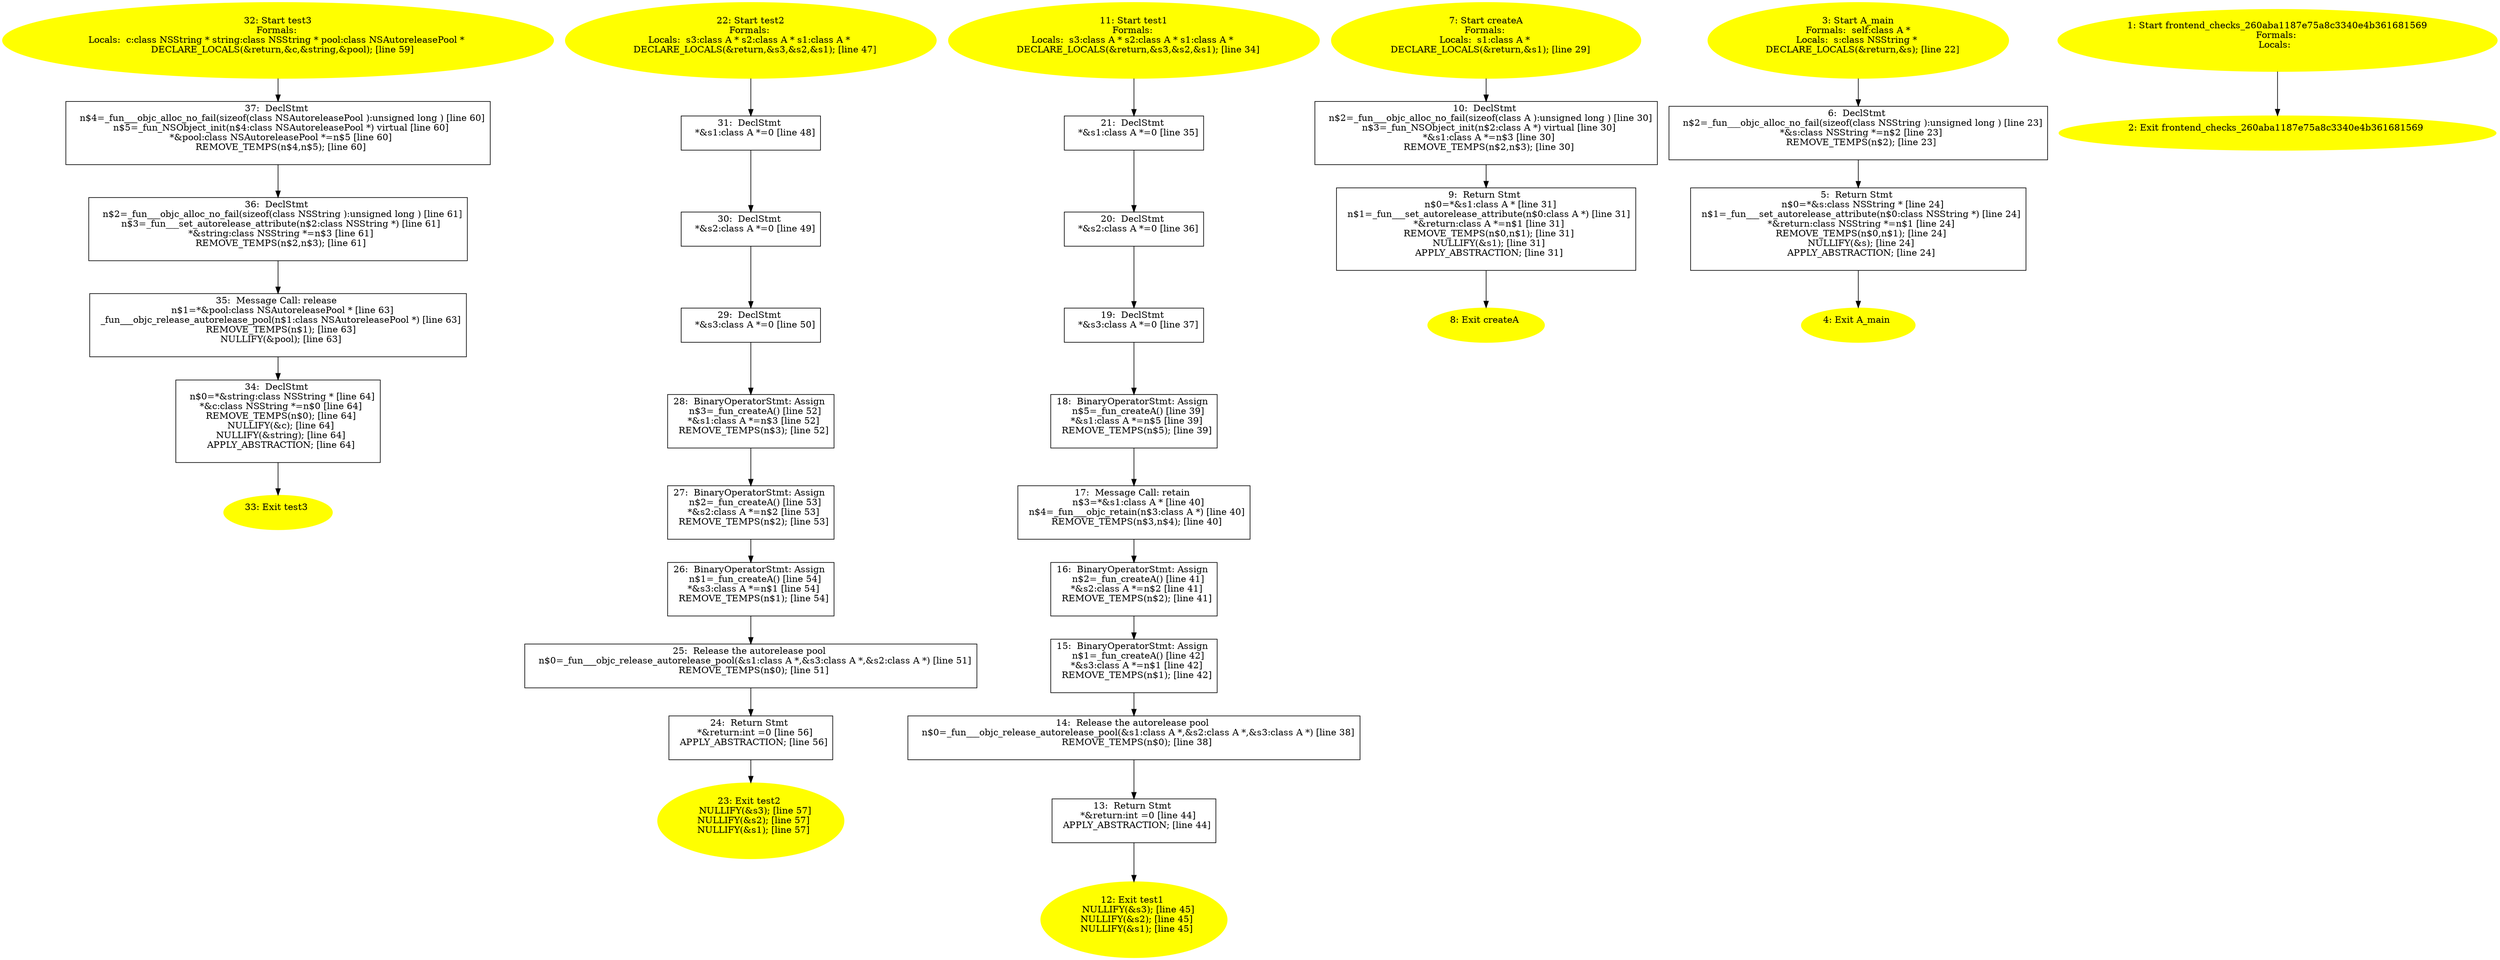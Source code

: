 /* @generated */
digraph iCFG {
37 [label="37:  DeclStmt \n   n$4=_fun___objc_alloc_no_fail(sizeof(class NSAutoreleasePool ):unsigned long ) [line 60]\n  n$5=_fun_NSObject_init(n$4:class NSAutoreleasePool *) virtual [line 60]\n  *&pool:class NSAutoreleasePool *=n$5 [line 60]\n  REMOVE_TEMPS(n$4,n$5); [line 60]\n " shape="box"]
	

	 37 -> 36 ;
36 [label="36:  DeclStmt \n   n$2=_fun___objc_alloc_no_fail(sizeof(class NSString ):unsigned long ) [line 61]\n  n$3=_fun___set_autorelease_attribute(n$2:class NSString *) [line 61]\n  *&string:class NSString *=n$3 [line 61]\n  REMOVE_TEMPS(n$2,n$3); [line 61]\n " shape="box"]
	

	 36 -> 35 ;
35 [label="35:  Message Call: release \n   n$1=*&pool:class NSAutoreleasePool * [line 63]\n  _fun___objc_release_autorelease_pool(n$1:class NSAutoreleasePool *) [line 63]\n  REMOVE_TEMPS(n$1); [line 63]\n  NULLIFY(&pool); [line 63]\n " shape="box"]
	

	 35 -> 34 ;
34 [label="34:  DeclStmt \n   n$0=*&string:class NSString * [line 64]\n  *&c:class NSString *=n$0 [line 64]\n  REMOVE_TEMPS(n$0); [line 64]\n  NULLIFY(&c); [line 64]\n  NULLIFY(&string); [line 64]\n  APPLY_ABSTRACTION; [line 64]\n " shape="box"]
	

	 34 -> 33 ;
33 [label="33: Exit test3 \n  " color=yellow style=filled]
	

32 [label="32: Start test3\nFormals: \nLocals:  c:class NSString * string:class NSString * pool:class NSAutoreleasePool * \n   DECLARE_LOCALS(&return,&c,&string,&pool); [line 59]\n " color=yellow style=filled]
	

	 32 -> 37 ;
31 [label="31:  DeclStmt \n   *&s1:class A *=0 [line 48]\n " shape="box"]
	

	 31 -> 30 ;
30 [label="30:  DeclStmt \n   *&s2:class A *=0 [line 49]\n " shape="box"]
	

	 30 -> 29 ;
29 [label="29:  DeclStmt \n   *&s3:class A *=0 [line 50]\n " shape="box"]
	

	 29 -> 28 ;
28 [label="28:  BinaryOperatorStmt: Assign \n   n$3=_fun_createA() [line 52]\n  *&s1:class A *=n$3 [line 52]\n  REMOVE_TEMPS(n$3); [line 52]\n " shape="box"]
	

	 28 -> 27 ;
27 [label="27:  BinaryOperatorStmt: Assign \n   n$2=_fun_createA() [line 53]\n  *&s2:class A *=n$2 [line 53]\n  REMOVE_TEMPS(n$2); [line 53]\n " shape="box"]
	

	 27 -> 26 ;
26 [label="26:  BinaryOperatorStmt: Assign \n   n$1=_fun_createA() [line 54]\n  *&s3:class A *=n$1 [line 54]\n  REMOVE_TEMPS(n$1); [line 54]\n " shape="box"]
	

	 26 -> 25 ;
25 [label="25:  Release the autorelease pool \n   n$0=_fun___objc_release_autorelease_pool(&s1:class A *,&s3:class A *,&s2:class A *) [line 51]\n  REMOVE_TEMPS(n$0); [line 51]\n " shape="box"]
	

	 25 -> 24 ;
24 [label="24:  Return Stmt \n   *&return:int =0 [line 56]\n  APPLY_ABSTRACTION; [line 56]\n " shape="box"]
	

	 24 -> 23 ;
23 [label="23: Exit test2 \n   NULLIFY(&s3); [line 57]\n  NULLIFY(&s2); [line 57]\n  NULLIFY(&s1); [line 57]\n " color=yellow style=filled]
	

22 [label="22: Start test2\nFormals: \nLocals:  s3:class A * s2:class A * s1:class A * \n   DECLARE_LOCALS(&return,&s3,&s2,&s1); [line 47]\n " color=yellow style=filled]
	

	 22 -> 31 ;
21 [label="21:  DeclStmt \n   *&s1:class A *=0 [line 35]\n " shape="box"]
	

	 21 -> 20 ;
20 [label="20:  DeclStmt \n   *&s2:class A *=0 [line 36]\n " shape="box"]
	

	 20 -> 19 ;
19 [label="19:  DeclStmt \n   *&s3:class A *=0 [line 37]\n " shape="box"]
	

	 19 -> 18 ;
18 [label="18:  BinaryOperatorStmt: Assign \n   n$5=_fun_createA() [line 39]\n  *&s1:class A *=n$5 [line 39]\n  REMOVE_TEMPS(n$5); [line 39]\n " shape="box"]
	

	 18 -> 17 ;
17 [label="17:  Message Call: retain \n   n$3=*&s1:class A * [line 40]\n  n$4=_fun___objc_retain(n$3:class A *) [line 40]\n  REMOVE_TEMPS(n$3,n$4); [line 40]\n " shape="box"]
	

	 17 -> 16 ;
16 [label="16:  BinaryOperatorStmt: Assign \n   n$2=_fun_createA() [line 41]\n  *&s2:class A *=n$2 [line 41]\n  REMOVE_TEMPS(n$2); [line 41]\n " shape="box"]
	

	 16 -> 15 ;
15 [label="15:  BinaryOperatorStmt: Assign \n   n$1=_fun_createA() [line 42]\n  *&s3:class A *=n$1 [line 42]\n  REMOVE_TEMPS(n$1); [line 42]\n " shape="box"]
	

	 15 -> 14 ;
14 [label="14:  Release the autorelease pool \n   n$0=_fun___objc_release_autorelease_pool(&s1:class A *,&s2:class A *,&s3:class A *) [line 38]\n  REMOVE_TEMPS(n$0); [line 38]\n " shape="box"]
	

	 14 -> 13 ;
13 [label="13:  Return Stmt \n   *&return:int =0 [line 44]\n  APPLY_ABSTRACTION; [line 44]\n " shape="box"]
	

	 13 -> 12 ;
12 [label="12: Exit test1 \n   NULLIFY(&s3); [line 45]\n  NULLIFY(&s2); [line 45]\n  NULLIFY(&s1); [line 45]\n " color=yellow style=filled]
	

11 [label="11: Start test1\nFormals: \nLocals:  s3:class A * s2:class A * s1:class A * \n   DECLARE_LOCALS(&return,&s3,&s2,&s1); [line 34]\n " color=yellow style=filled]
	

	 11 -> 21 ;
10 [label="10:  DeclStmt \n   n$2=_fun___objc_alloc_no_fail(sizeof(class A ):unsigned long ) [line 30]\n  n$3=_fun_NSObject_init(n$2:class A *) virtual [line 30]\n  *&s1:class A *=n$3 [line 30]\n  REMOVE_TEMPS(n$2,n$3); [line 30]\n " shape="box"]
	

	 10 -> 9 ;
9 [label="9:  Return Stmt \n   n$0=*&s1:class A * [line 31]\n  n$1=_fun___set_autorelease_attribute(n$0:class A *) [line 31]\n  *&return:class A *=n$1 [line 31]\n  REMOVE_TEMPS(n$0,n$1); [line 31]\n  NULLIFY(&s1); [line 31]\n  APPLY_ABSTRACTION; [line 31]\n " shape="box"]
	

	 9 -> 8 ;
8 [label="8: Exit createA \n  " color=yellow style=filled]
	

7 [label="7: Start createA\nFormals: \nLocals:  s1:class A * \n   DECLARE_LOCALS(&return,&s1); [line 29]\n " color=yellow style=filled]
	

	 7 -> 10 ;
6 [label="6:  DeclStmt \n   n$2=_fun___objc_alloc_no_fail(sizeof(class NSString ):unsigned long ) [line 23]\n  *&s:class NSString *=n$2 [line 23]\n  REMOVE_TEMPS(n$2); [line 23]\n " shape="box"]
	

	 6 -> 5 ;
5 [label="5:  Return Stmt \n   n$0=*&s:class NSString * [line 24]\n  n$1=_fun___set_autorelease_attribute(n$0:class NSString *) [line 24]\n  *&return:class NSString *=n$1 [line 24]\n  REMOVE_TEMPS(n$0,n$1); [line 24]\n  NULLIFY(&s); [line 24]\n  APPLY_ABSTRACTION; [line 24]\n " shape="box"]
	

	 5 -> 4 ;
4 [label="4: Exit A_main \n  " color=yellow style=filled]
	

3 [label="3: Start A_main\nFormals:  self:class A *\nLocals:  s:class NSString * \n   DECLARE_LOCALS(&return,&s); [line 22]\n " color=yellow style=filled]
	

	 3 -> 6 ;
2 [label="2: Exit frontend_checks_260aba1187e75a8c3340e4b361681569 \n  " color=yellow style=filled]
	

1 [label="1: Start frontend_checks_260aba1187e75a8c3340e4b361681569\nFormals: \nLocals:  \n  " color=yellow style=filled]
	

	 1 -> 2 ;
}
